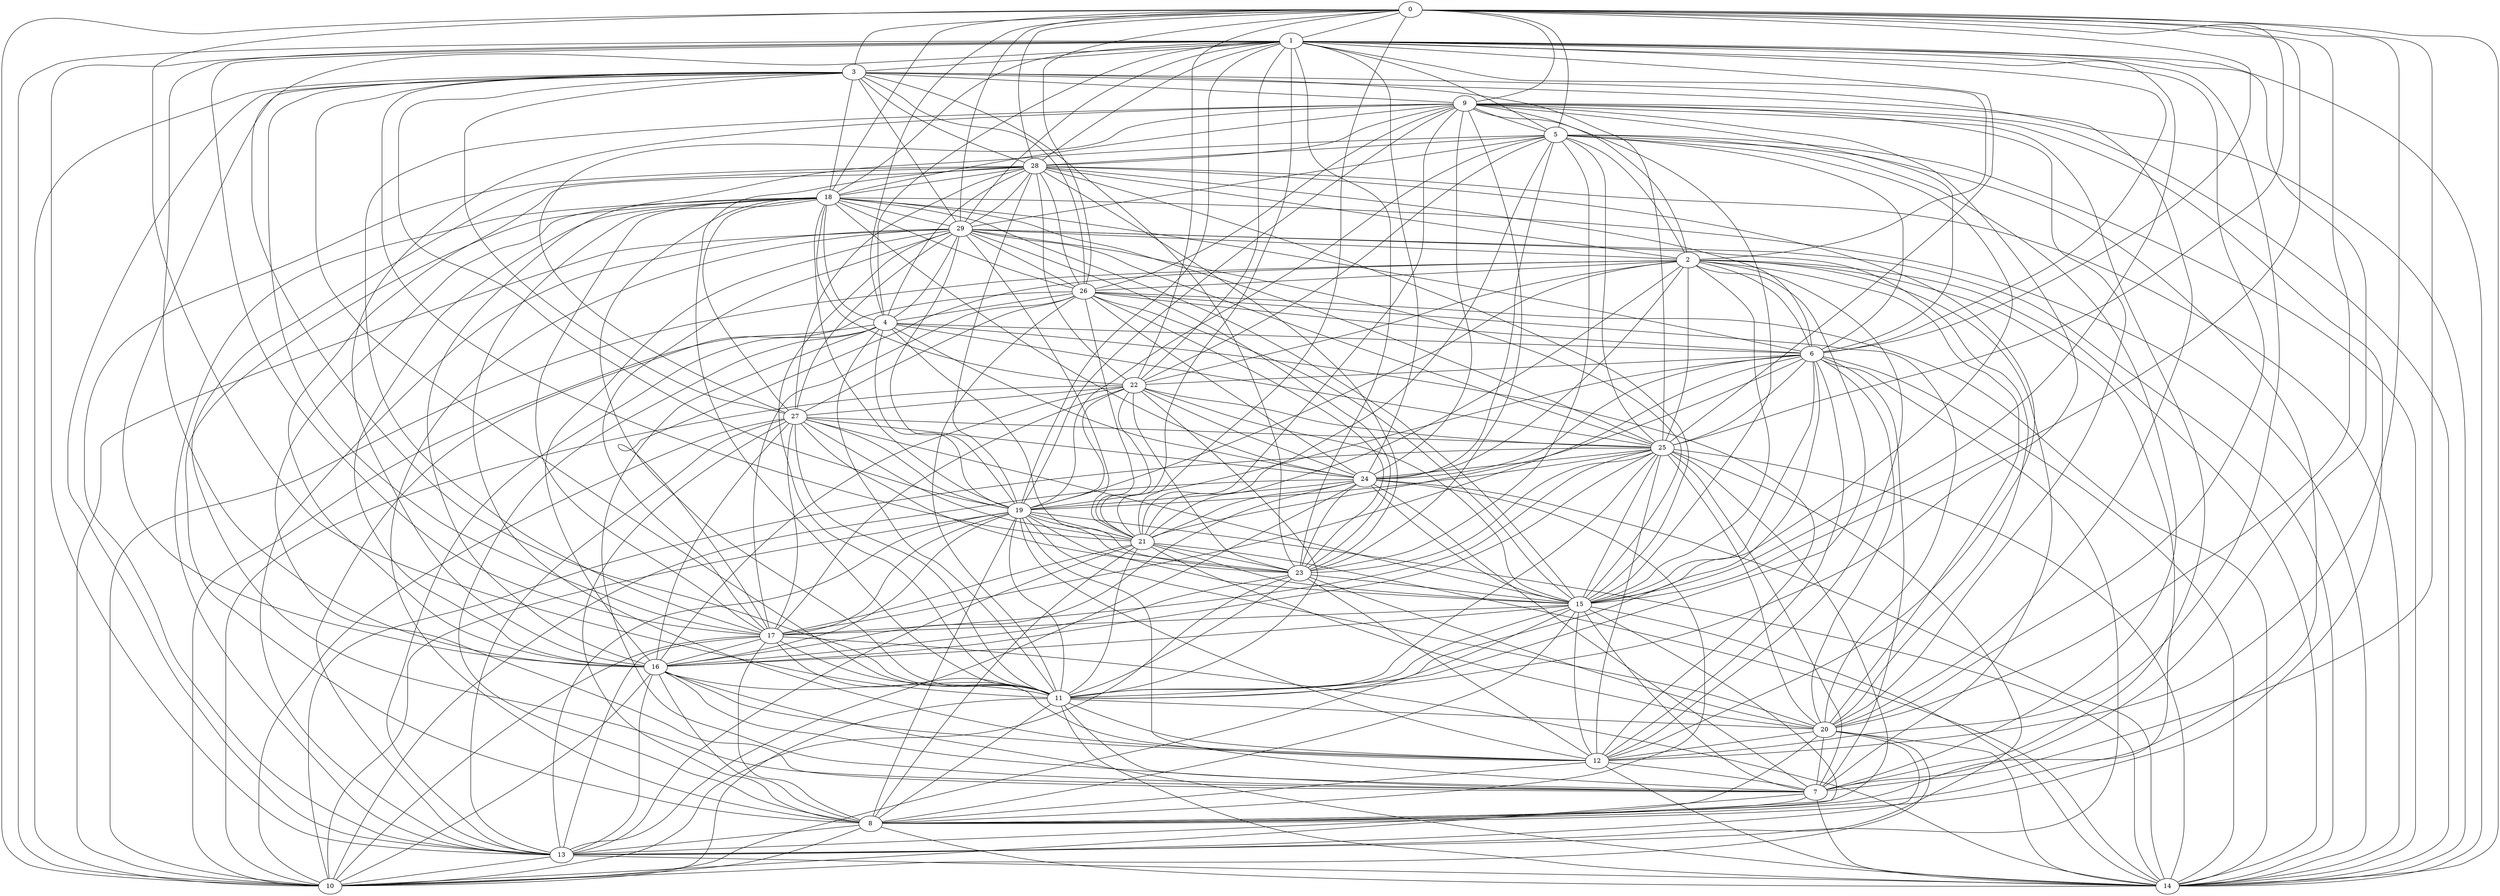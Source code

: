 graph G {
  0;
  1;
  2;
  3;
  4;
  5;
  6;
  7;
  8;
  9;
  10;
  11;
  12;
  13;
  14;
  15;
  16;
  17;
  18;
  19;
  20;
  21;
  22;
  23;
  24;
  25;
  26;
  27;
  28;
  29;
   0 -- 1;
   0 -- 3;
   0 -- 4;
   0 -- 9;
   0 -- 10;
   0 -- 12;
   0 -- 14;
   0 -- 15;
   0 -- 20;
   0 -- 22;
   0 -- 25;
   0 -- 26;
   0 -- 28;
   0 -- 29;
   1 -- 3;
   1 -- 4;
   1 -- 7;
   1 -- 10;
   1 -- 11;
   1 -- 12;
   1 -- 13;
   1 -- 14;
   1 -- 15;
   1 -- 17;
   1 -- 18;
   1 -- 19;
   1 -- 20;
   1 -- 24;
   1 -- 29;
   2 -- 1;
   2 -- 5;
   2 -- 6;
   2 -- 7;
   2 -- 8;
   2 -- 9;
   2 -- 11;
   2 -- 12;
   2 -- 17;
   2 -- 20;
   2 -- 21;
   2 -- 22;
   2 -- 24;
   2 -- 25;
   2 -- 26;
   3 -- 9;
   3 -- 10;
   3 -- 14;
   3 -- 19;
   3 -- 21;
   3 -- 25;
   3 -- 26;
   3 -- 28;
   3 -- 29;
   4 -- 6;
   4 -- 8;
   4 -- 10;
   4 -- 18;
   4 -- 19;
   4 -- 23;
   4 -- 24;
   4 -- 25;
   4 -- 29;
   5 -- 0;
   5 -- 1;
   5 -- 8;
   5 -- 14;
   5 -- 15;
   5 -- 16;
   5 -- 21;
   5 -- 22;
   5 -- 23;
   5 -- 28;
   6 -- 0;
   6 -- 1;
   6 -- 5;
   6 -- 7;
   6 -- 9;
   6 -- 11;
   6 -- 12;
   6 -- 13;
   6 -- 14;
   6 -- 15;
   6 -- 17;
   6 -- 18;
   6 -- 20;
   6 -- 21;
   6 -- 22;
   6 -- 26;
   7 -- 0;
   7 -- 4;
   7 -- 5;
   7 -- 8;
   7 -- 9;
   7 -- 10;
   7 -- 14;
   7 -- 15;
   7 -- 16;
   7 -- 18;
   7 -- 20;
   7 -- 24;
   7 -- 25;
   7 -- 28;
   8 -- 9;
   8 -- 10;
   8 -- 11;
   8 -- 12;
   8 -- 13;
   8 -- 14;
   8 -- 17;
   8 -- 18;
   8 -- 19;
   8 -- 20;
   8 -- 21;
   8 -- 24;
   8 -- 27;
   8 -- 29;
   9 -- 5;
   9 -- 15;
   9 -- 16;
   9 -- 17;
   9 -- 18;
   9 -- 20;
   9 -- 21;
   9 -- 23;
   9 -- 24;
   9 -- 26;
   10 -- 2;
   10 -- 11;
   10 -- 15;
   10 -- 16;
   10 -- 17;
   10 -- 20;
   10 -- 22;
   10 -- 24;
   10 -- 25;
   10 -- 29;
   11 -- 0;
   11 -- 3;
   11 -- 4;
   11 -- 7;
   11 -- 9;
   11 -- 14;
   11 -- 15;
   11 -- 17;
   11 -- 19;
   11 -- 20;
   11 -- 22;
   11 -- 25;
   11 -- 26;
   11 -- 27;
   11 -- 28;
   11 -- 29;
   12 -- 4;
   12 -- 7;
   12 -- 11;
   12 -- 14;
   12 -- 15;
   12 -- 16;
   12 -- 17;
   12 -- 19;
   12 -- 28;
   13 -- 3;
   13 -- 4;
   13 -- 10;
   13 -- 14;
   13 -- 15;
   13 -- 16;
   13 -- 17;
   13 -- 19;
   13 -- 25;
   13 -- 27;
   13 -- 28;
   14 -- 2;
   14 -- 9;
   14 -- 15;
   14 -- 16;
   14 -- 18;
   14 -- 19;
   14 -- 24;
   14 -- 25;
   14 -- 26;
   14 -- 28;
   14 -- 29;
   15 -- 2;
   15 -- 8;
   15 -- 17;
   15 -- 19;
   15 -- 21;
   15 -- 22;
   15 -- 25;
   15 -- 26;
   15 -- 27;
   16 -- 1;
   16 -- 3;
   16 -- 8;
   16 -- 11;
   16 -- 15;
   16 -- 19;
   16 -- 22;
   16 -- 23;
   16 -- 24;
   16 -- 27;
   16 -- 28;
   16 -- 29;
   17 -- 3;
   17 -- 14;
   17 -- 16;
   17 -- 18;
   17 -- 19;
   17 -- 26;
   17 -- 27;
   17 -- 29;
   18 -- 0;
   18 -- 3;
   18 -- 11;
   18 -- 12;
   18 -- 13;
   18 -- 15;
   18 -- 16;
   18 -- 22;
   18 -- 24;
   18 -- 29;
   19 -- 2;
   19 -- 5;
   19 -- 6;
   19 -- 7;
   19 -- 9;
   19 -- 10;
   19 -- 18;
   19 -- 20;
   19 -- 21;
   19 -- 22;
   19 -- 25;
   19 -- 27;
   19 -- 28;
   19 -- 29;
   20 -- 3;
   20 -- 12;
   20 -- 13;
   20 -- 14;
   20 -- 21;
   20 -- 23;
   20 -- 25;
   21 -- 0;
   21 -- 1;
   21 -- 11;
   21 -- 13;
   21 -- 14;
   21 -- 17;
   21 -- 22;
   21 -- 23;
   21 -- 24;
   21 -- 27;
   22 -- 1;
   22 -- 17;
   22 -- 23;
   22 -- 24;
   22 -- 25;
   22 -- 27;
   22 -- 28;
   23 -- 1;
   23 -- 3;
   23 -- 10;
   23 -- 11;
   23 -- 12;
   23 -- 15;
   23 -- 19;
   23 -- 24;
   23 -- 27;
   23 -- 28;
   23 -- 29;
   24 -- 5;
   24 -- 6;
   24 -- 13;
   24 -- 15;
   24 -- 19;
   24 -- 26;
   24 -- 27;
   25 -- 1;
   25 -- 5;
   25 -- 6;
   25 -- 8;
   25 -- 12;
   25 -- 16;
   25 -- 17;
   25 -- 18;
   25 -- 23;
   25 -- 24;
   25 -- 29;
   26 -- 4;
   26 -- 13;
   26 -- 18;
   26 -- 20;
   26 -- 21;
   26 -- 23;
   26 -- 27;
   26 -- 28;
   27 -- 3;
   27 -- 9;
   27 -- 10;
   27 -- 18;
   27 -- 25;
   27 -- 28;
   27 -- 29;
   28 -- 1;
   28 -- 2;
   28 -- 4;
   28 -- 6;
   28 -- 9;
   28 -- 15;
   28 -- 18;
   29 -- 2;
   29 -- 5;
   29 -- 13;
   29 -- 15;
   29 -- 20;
   29 -- 21;
   29 -- 26;
   29 -- 28;
}
